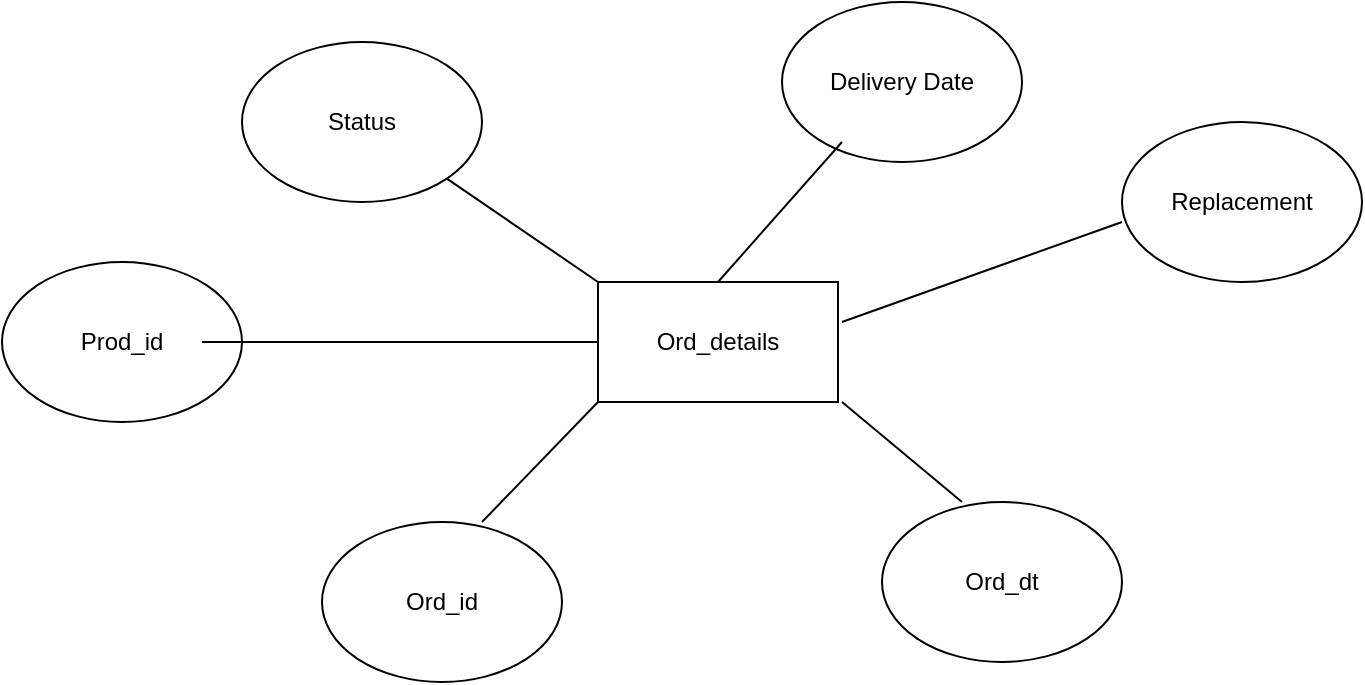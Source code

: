 <mxfile version="20.6.0" type="device"><diagram id="Fnz9h4xSeQ2mZbuMlTTi" name="Page-1"><mxGraphModel dx="1278" dy="539" grid="1" gridSize="10" guides="1" tooltips="1" connect="1" arrows="1" fold="1" page="1" pageScale="1" pageWidth="850" pageHeight="1100" math="0" shadow="0"><root><mxCell id="0"/><mxCell id="1" parent="0"/><mxCell id="Wx9hoQCQfdh5bUxOxmRf-8" value="Ord_details" style="rounded=0;whiteSpace=wrap;html=1;" parent="1" vertex="1"><mxGeometry x="358" y="250" width="120" height="60" as="geometry"/></mxCell><mxCell id="Wx9hoQCQfdh5bUxOxmRf-11" value="Prod_id" style="ellipse;whiteSpace=wrap;html=1;" parent="1" vertex="1"><mxGeometry x="60" y="240" width="120" height="80" as="geometry"/></mxCell><mxCell id="Wx9hoQCQfdh5bUxOxmRf-15" value="Delivery Date" style="ellipse;whiteSpace=wrap;html=1;" parent="1" vertex="1"><mxGeometry x="450" y="110" width="120" height="80" as="geometry"/></mxCell><mxCell id="Wx9hoQCQfdh5bUxOxmRf-16" value="Replacement" style="ellipse;whiteSpace=wrap;html=1;" parent="1" vertex="1"><mxGeometry x="620" y="170" width="120" height="80" as="geometry"/></mxCell><mxCell id="Wx9hoQCQfdh5bUxOxmRf-17" value="Ord_dt" style="ellipse;whiteSpace=wrap;html=1;" parent="1" vertex="1"><mxGeometry x="500" y="360" width="120" height="80" as="geometry"/></mxCell><mxCell id="Wx9hoQCQfdh5bUxOxmRf-18" value="Ord_id" style="ellipse;whiteSpace=wrap;html=1;" parent="1" vertex="1"><mxGeometry x="220" y="370" width="120" height="80" as="geometry"/></mxCell><mxCell id="Wx9hoQCQfdh5bUxOxmRf-22" value="" style="endArrow=none;html=1;rounded=0;" parent="1" edge="1"><mxGeometry width="50" height="50" relative="1" as="geometry"><mxPoint x="480" y="310" as="sourcePoint"/><mxPoint x="540" y="360" as="targetPoint"/></mxGeometry></mxCell><mxCell id="Wx9hoQCQfdh5bUxOxmRf-25" value="" style="endArrow=none;html=1;rounded=0;" parent="1" edge="1"><mxGeometry width="50" height="50" relative="1" as="geometry"><mxPoint x="480" y="270" as="sourcePoint"/><mxPoint x="620" y="220" as="targetPoint"/></mxGeometry></mxCell><mxCell id="Wx9hoQCQfdh5bUxOxmRf-26" value="" style="endArrow=none;html=1;rounded=0;exitX=0.5;exitY=0;exitDx=0;exitDy=0;" parent="1" source="Wx9hoQCQfdh5bUxOxmRf-8" edge="1"><mxGeometry width="50" height="50" relative="1" as="geometry"><mxPoint x="485" y="240" as="sourcePoint"/><mxPoint x="480" y="180" as="targetPoint"/></mxGeometry></mxCell><mxCell id="Wx9hoQCQfdh5bUxOxmRf-30" value="" style="endArrow=none;html=1;rounded=0;entryX=0;entryY=0.5;entryDx=0;entryDy=0;" parent="1" target="Wx9hoQCQfdh5bUxOxmRf-8" edge="1"><mxGeometry width="50" height="50" relative="1" as="geometry"><mxPoint x="160" y="280" as="sourcePoint"/><mxPoint x="210" y="230" as="targetPoint"/></mxGeometry></mxCell><mxCell id="Wx9hoQCQfdh5bUxOxmRf-33" value="" style="endArrow=none;html=1;rounded=0;entryX=0;entryY=1;entryDx=0;entryDy=0;" parent="1" target="Wx9hoQCQfdh5bUxOxmRf-8" edge="1"><mxGeometry width="50" height="50" relative="1" as="geometry"><mxPoint x="300" y="370" as="sourcePoint"/><mxPoint x="490" y="290" as="targetPoint"/></mxGeometry></mxCell><mxCell id="VOTNY8CJId0DaEXUaHK1-1" value="Status" style="ellipse;whiteSpace=wrap;html=1;" parent="1" vertex="1"><mxGeometry x="180" y="130" width="120" height="80" as="geometry"/></mxCell><mxCell id="VOTNY8CJId0DaEXUaHK1-2" value="" style="endArrow=none;html=1;rounded=0;entryX=1;entryY=1;entryDx=0;entryDy=0;exitX=0;exitY=0;exitDx=0;exitDy=0;" parent="1" source="Wx9hoQCQfdh5bUxOxmRf-8" target="VOTNY8CJId0DaEXUaHK1-1" edge="1"><mxGeometry width="50" height="50" relative="1" as="geometry"><mxPoint x="400" y="310" as="sourcePoint"/><mxPoint x="450" y="260" as="targetPoint"/></mxGeometry></mxCell></root></mxGraphModel></diagram></mxfile>